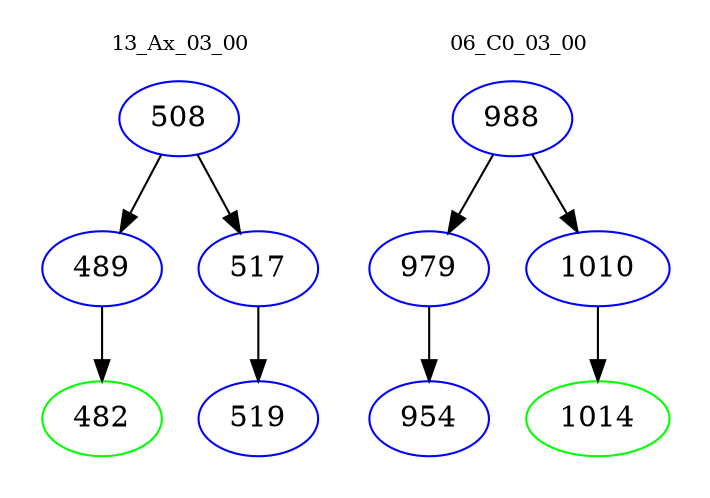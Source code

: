 digraph{
subgraph cluster_0 {
color = white
label = "13_Ax_03_00";
fontsize=10;
T0_508 [label="508", color="blue"]
T0_508 -> T0_489 [color="black"]
T0_489 [label="489", color="blue"]
T0_489 -> T0_482 [color="black"]
T0_482 [label="482", color="green"]
T0_508 -> T0_517 [color="black"]
T0_517 [label="517", color="blue"]
T0_517 -> T0_519 [color="black"]
T0_519 [label="519", color="blue"]
}
subgraph cluster_1 {
color = white
label = "06_C0_03_00";
fontsize=10;
T1_988 [label="988", color="blue"]
T1_988 -> T1_979 [color="black"]
T1_979 [label="979", color="blue"]
T1_979 -> T1_954 [color="black"]
T1_954 [label="954", color="blue"]
T1_988 -> T1_1010 [color="black"]
T1_1010 [label="1010", color="blue"]
T1_1010 -> T1_1014 [color="black"]
T1_1014 [label="1014", color="green"]
}
}
